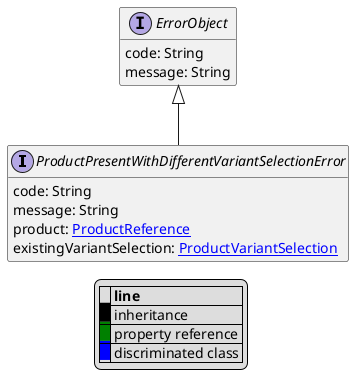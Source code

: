 @startuml

hide empty fields
hide empty methods
legend
|= |= line |
|<back:black>   </back>| inheritance |
|<back:green>   </back>| property reference |
|<back:blue>   </back>| discriminated class |
endlegend
interface ProductPresentWithDifferentVariantSelectionError [[ProductPresentWithDifferentVariantSelectionError.svg]] extends ErrorObject {
    code: String
    message: String
    product: [[ProductReference.svg ProductReference]]
    existingVariantSelection: [[ProductVariantSelection.svg ProductVariantSelection]]
}
interface ErrorObject [[ErrorObject.svg]]  {
    code: String
    message: String
}





@enduml

